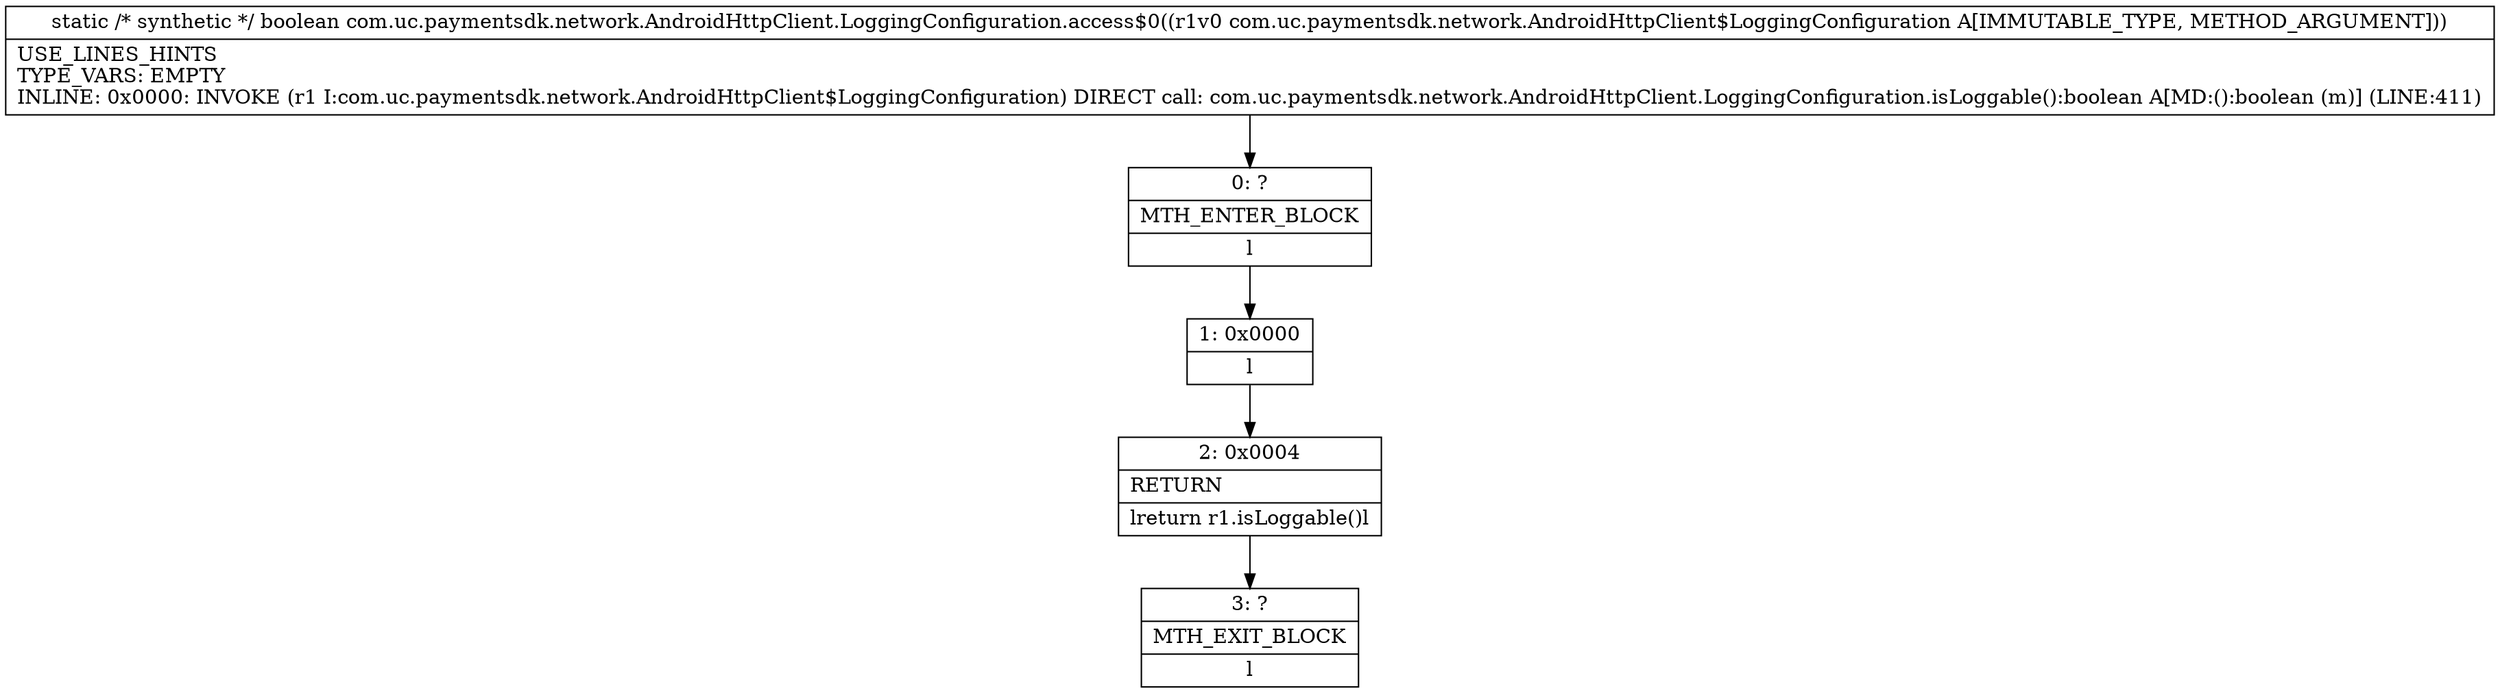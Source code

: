 digraph "CFG forcom.uc.paymentsdk.network.AndroidHttpClient.LoggingConfiguration.access$0(Lcom\/uc\/paymentsdk\/network\/AndroidHttpClient$LoggingConfiguration;)Z" {
Node_0 [shape=record,label="{0\:\ ?|MTH_ENTER_BLOCK\l|l}"];
Node_1 [shape=record,label="{1\:\ 0x0000|l}"];
Node_2 [shape=record,label="{2\:\ 0x0004|RETURN\l|lreturn r1.isLoggable()l}"];
Node_3 [shape=record,label="{3\:\ ?|MTH_EXIT_BLOCK\l|l}"];
MethodNode[shape=record,label="{static \/* synthetic *\/ boolean com.uc.paymentsdk.network.AndroidHttpClient.LoggingConfiguration.access$0((r1v0 com.uc.paymentsdk.network.AndroidHttpClient$LoggingConfiguration A[IMMUTABLE_TYPE, METHOD_ARGUMENT]))  | USE_LINES_HINTS\lTYPE_VARS: EMPTY\lINLINE: 0x0000: INVOKE (r1 I:com.uc.paymentsdk.network.AndroidHttpClient$LoggingConfiguration) DIRECT call: com.uc.paymentsdk.network.AndroidHttpClient.LoggingConfiguration.isLoggable():boolean A[MD:():boolean (m)] (LINE:411)\l}"];
MethodNode -> Node_0;
Node_0 -> Node_1;
Node_1 -> Node_2;
Node_2 -> Node_3;
}

